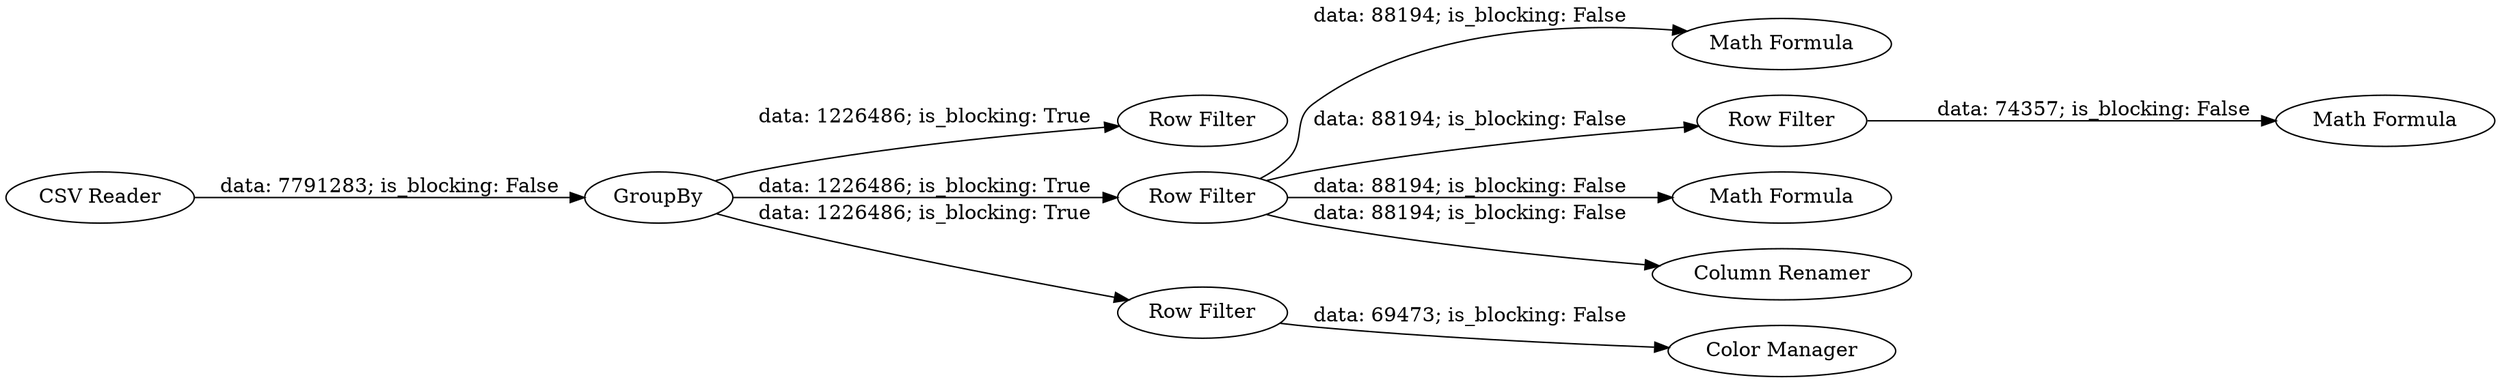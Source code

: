 digraph {
	"-2855538577187758505_9" [label="Math Formula"]
	"-2855538577187758505_3" [label="Row Filter"]
	"-2855538577187758505_7" [label="Color Manager"]
	"-2855538577187758505_10" [label="Math Formula"]
	"-2855538577187758505_1" [label="CSV Reader"]
	"-2855538577187758505_2" [label="Row Filter"]
	"-2855538577187758505_6" [label="Row Filter"]
	"-2855538577187758505_4" [label=GroupBy]
	"-2855538577187758505_8" [label="Math Formula"]
	"-2855538577187758505_5" [label="Row Filter"]
	"-2855538577187758505_11" [label="Column Renamer"]
	"-2855538577187758505_2" -> "-2855538577187758505_8" [label="data: 88194; is_blocking: False"]
	"-2855538577187758505_2" -> "-2855538577187758505_10" [label="data: 88194; is_blocking: False"]
	"-2855538577187758505_4" -> "-2855538577187758505_2" [label="data: 1226486; is_blocking: True"]
	"-2855538577187758505_6" -> "-2855538577187758505_9" [label="data: 74357; is_blocking: False"]
	"-2855538577187758505_4" -> "-2855538577187758505_3" [label="data: 1226486; is_blocking: True"]
	"-2855538577187758505_5" -> "-2855538577187758505_7" [label="data: 69473; is_blocking: False"]
	"-2855538577187758505_2" -> "-2855538577187758505_6" [label="data: 88194; is_blocking: False"]
	"-2855538577187758505_2" -> "-2855538577187758505_11" [label="data: 88194; is_blocking: False"]
	"-2855538577187758505_4" -> "-2855538577187758505_5" [label="data: 1226486; is_blocking: True"]
	"-2855538577187758505_1" -> "-2855538577187758505_4" [label="data: 7791283; is_blocking: False"]
	rankdir=LR
}
